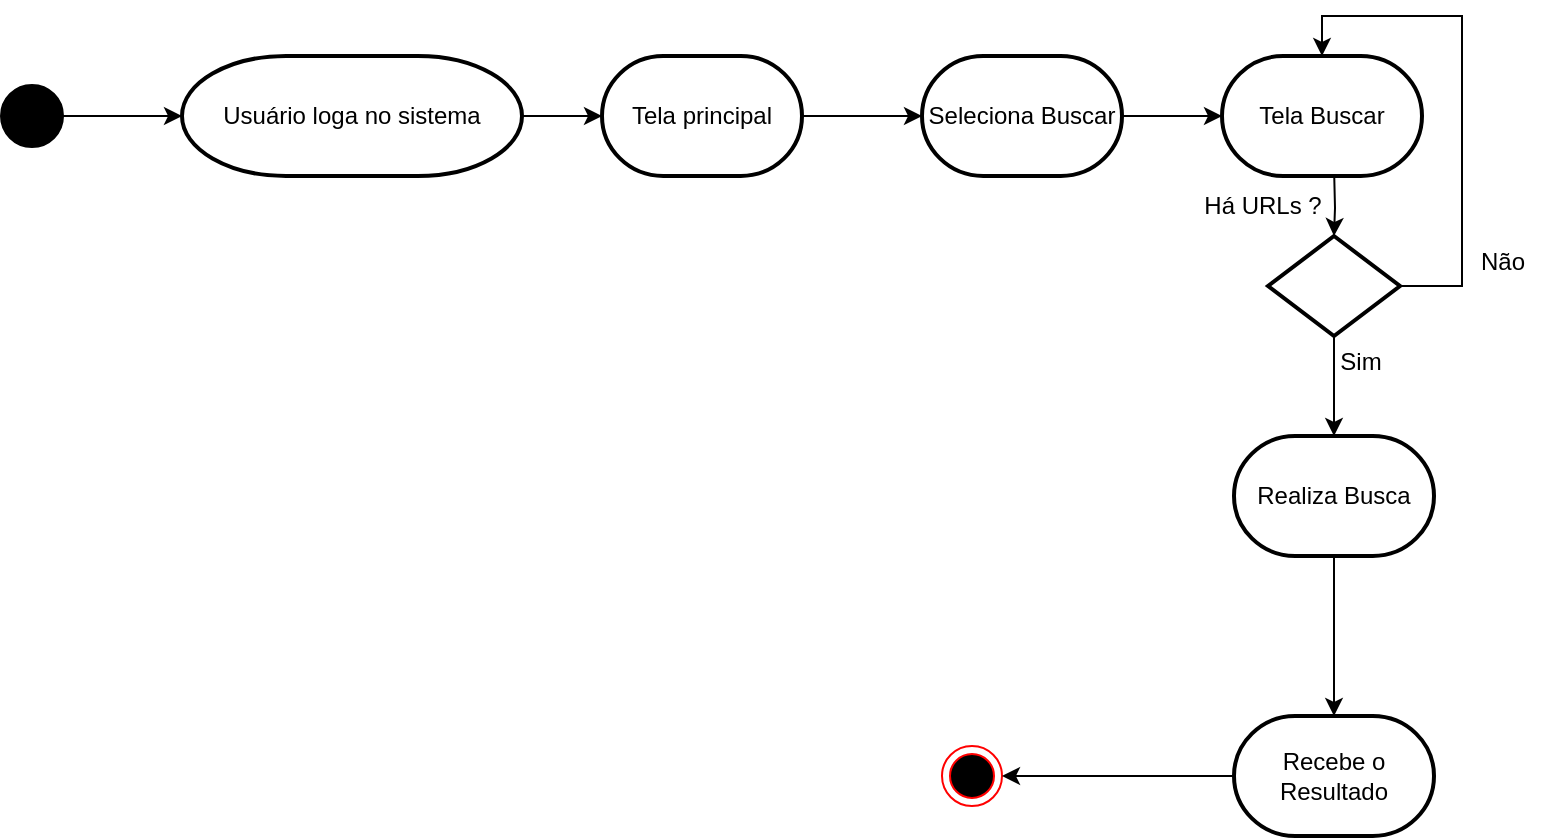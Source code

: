 <mxfile version="24.4.4" type="device" pages="2">
  <diagram name="DA - Busca" id="Gq5GCyHbxzBLcOD7tfrd">
    <mxGraphModel dx="2033" dy="804" grid="1" gridSize="10" guides="1" tooltips="1" connect="1" arrows="1" fold="1" page="1" pageScale="1" pageWidth="827" pageHeight="1169" math="0" shadow="0">
      <root>
        <mxCell id="0" />
        <mxCell id="1" parent="0" />
        <mxCell id="1sxlMIcqg3CZuI-gcWnH-1" value="" style="strokeWidth=2;html=1;shape=mxgraph.flowchart.start_2;whiteSpace=wrap;fillColor=#000000;" parent="1" vertex="1">
          <mxGeometry x="10" y="185" width="30" height="30" as="geometry" />
        </mxCell>
        <mxCell id="1sxlMIcqg3CZuI-gcWnH-9" value="" style="ellipse;html=1;shape=endState;fillColor=#000000;strokeColor=#ff0000;" parent="1" vertex="1">
          <mxGeometry x="480" y="515" width="30" height="30" as="geometry" />
        </mxCell>
        <mxCell id="1sxlMIcqg3CZuI-gcWnH-10" value="Usuário loga no sistema" style="strokeWidth=2;html=1;shape=mxgraph.flowchart.terminator;whiteSpace=wrap;" parent="1" vertex="1">
          <mxGeometry x="100" y="170" width="170" height="60" as="geometry" />
        </mxCell>
        <mxCell id="1sxlMIcqg3CZuI-gcWnH-11" style="edgeStyle=orthogonalEdgeStyle;rounded=0;orthogonalLoop=1;jettySize=auto;html=1;entryX=0;entryY=0.5;entryDx=0;entryDy=0;entryPerimeter=0;" parent="1" source="1sxlMIcqg3CZuI-gcWnH-1" target="1sxlMIcqg3CZuI-gcWnH-10" edge="1">
          <mxGeometry relative="1" as="geometry" />
        </mxCell>
        <mxCell id="1sxlMIcqg3CZuI-gcWnH-15" value="" style="edgeStyle=orthogonalEdgeStyle;rounded=0;orthogonalLoop=1;jettySize=auto;html=1;" parent="1" source="1sxlMIcqg3CZuI-gcWnH-12" target="1sxlMIcqg3CZuI-gcWnH-14" edge="1">
          <mxGeometry relative="1" as="geometry" />
        </mxCell>
        <mxCell id="1sxlMIcqg3CZuI-gcWnH-12" value="Tela principal" style="strokeWidth=2;html=1;shape=mxgraph.flowchart.terminator;whiteSpace=wrap;" parent="1" vertex="1">
          <mxGeometry x="310" y="170" width="100" height="60" as="geometry" />
        </mxCell>
        <mxCell id="1sxlMIcqg3CZuI-gcWnH-13" style="edgeStyle=orthogonalEdgeStyle;rounded=0;orthogonalLoop=1;jettySize=auto;html=1;entryX=0;entryY=0.5;entryDx=0;entryDy=0;entryPerimeter=0;" parent="1" source="1sxlMIcqg3CZuI-gcWnH-10" target="1sxlMIcqg3CZuI-gcWnH-12" edge="1">
          <mxGeometry relative="1" as="geometry" />
        </mxCell>
        <mxCell id="1sxlMIcqg3CZuI-gcWnH-17" value="" style="edgeStyle=orthogonalEdgeStyle;rounded=0;orthogonalLoop=1;jettySize=auto;html=1;" parent="1" source="7He79cvDUkQwc26Kd_zs-1" target="1sxlMIcqg3CZuI-gcWnH-16" edge="1">
          <mxGeometry relative="1" as="geometry" />
        </mxCell>
        <mxCell id="7He79cvDUkQwc26Kd_zs-9" value="" style="edgeStyle=orthogonalEdgeStyle;rounded=0;orthogonalLoop=1;jettySize=auto;html=1;" parent="1" source="1sxlMIcqg3CZuI-gcWnH-14" target="7He79cvDUkQwc26Kd_zs-8" edge="1">
          <mxGeometry relative="1" as="geometry" />
        </mxCell>
        <mxCell id="1sxlMIcqg3CZuI-gcWnH-14" value="Seleciona Buscar" style="strokeWidth=2;html=1;shape=mxgraph.flowchart.terminator;whiteSpace=wrap;" parent="1" vertex="1">
          <mxGeometry x="470" y="170" width="100" height="60" as="geometry" />
        </mxCell>
        <mxCell id="1sxlMIcqg3CZuI-gcWnH-19" value="" style="edgeStyle=orthogonalEdgeStyle;rounded=0;orthogonalLoop=1;jettySize=auto;html=1;" parent="1" source="1sxlMIcqg3CZuI-gcWnH-16" target="1sxlMIcqg3CZuI-gcWnH-18" edge="1">
          <mxGeometry relative="1" as="geometry" />
        </mxCell>
        <mxCell id="1sxlMIcqg3CZuI-gcWnH-16" value="Realiza Busca" style="strokeWidth=2;html=1;shape=mxgraph.flowchart.terminator;whiteSpace=wrap;" parent="1" vertex="1">
          <mxGeometry x="626" y="360" width="100" height="60" as="geometry" />
        </mxCell>
        <mxCell id="1sxlMIcqg3CZuI-gcWnH-20" style="edgeStyle=orthogonalEdgeStyle;rounded=0;orthogonalLoop=1;jettySize=auto;html=1;entryX=1;entryY=0.5;entryDx=0;entryDy=0;" parent="1" source="1sxlMIcqg3CZuI-gcWnH-18" target="1sxlMIcqg3CZuI-gcWnH-9" edge="1">
          <mxGeometry relative="1" as="geometry" />
        </mxCell>
        <mxCell id="1sxlMIcqg3CZuI-gcWnH-18" value="Recebe o Resultado" style="strokeWidth=2;html=1;shape=mxgraph.flowchart.terminator;whiteSpace=wrap;" parent="1" vertex="1">
          <mxGeometry x="626" y="500" width="100" height="60" as="geometry" />
        </mxCell>
        <mxCell id="7He79cvDUkQwc26Kd_zs-2" value="" style="edgeStyle=orthogonalEdgeStyle;rounded=0;orthogonalLoop=1;jettySize=auto;html=1;" parent="1" target="7He79cvDUkQwc26Kd_zs-1" edge="1">
          <mxGeometry relative="1" as="geometry">
            <mxPoint x="676" y="225" as="sourcePoint" />
            <mxPoint x="676" y="360" as="targetPoint" />
          </mxGeometry>
        </mxCell>
        <mxCell id="7He79cvDUkQwc26Kd_zs-1" value="" style="strokeWidth=2;html=1;shape=mxgraph.flowchart.decision;whiteSpace=wrap;" parent="1" vertex="1">
          <mxGeometry x="643" y="260" width="66" height="50" as="geometry" />
        </mxCell>
        <mxCell id="7He79cvDUkQwc26Kd_zs-3" value="Há URLs ?" style="text;html=1;align=center;verticalAlign=middle;resizable=0;points=[];autosize=1;strokeColor=none;fillColor=none;" parent="1" vertex="1">
          <mxGeometry x="600" y="230" width="80" height="30" as="geometry" />
        </mxCell>
        <mxCell id="7He79cvDUkQwc26Kd_zs-4" value="Sim" style="text;html=1;align=center;verticalAlign=middle;resizable=0;points=[];autosize=1;strokeColor=none;fillColor=none;" parent="1" vertex="1">
          <mxGeometry x="669" y="308" width="40" height="30" as="geometry" />
        </mxCell>
        <mxCell id="7He79cvDUkQwc26Kd_zs-8" value="Tela Buscar" style="strokeWidth=2;html=1;shape=mxgraph.flowchart.terminator;whiteSpace=wrap;" parent="1" vertex="1">
          <mxGeometry x="620" y="170" width="100" height="60" as="geometry" />
        </mxCell>
        <mxCell id="7He79cvDUkQwc26Kd_zs-10" style="edgeStyle=orthogonalEdgeStyle;rounded=0;orthogonalLoop=1;jettySize=auto;html=1;entryX=0.5;entryY=0;entryDx=0;entryDy=0;entryPerimeter=0;" parent="1" source="7He79cvDUkQwc26Kd_zs-1" target="7He79cvDUkQwc26Kd_zs-8" edge="1">
          <mxGeometry relative="1" as="geometry">
            <Array as="points">
              <mxPoint x="740" y="285" />
              <mxPoint x="740" y="150" />
              <mxPoint x="670" y="150" />
            </Array>
          </mxGeometry>
        </mxCell>
        <mxCell id="7He79cvDUkQwc26Kd_zs-11" value="Não" style="text;html=1;align=center;verticalAlign=middle;resizable=0;points=[];autosize=1;strokeColor=none;fillColor=none;" parent="1" vertex="1">
          <mxGeometry x="735" y="258" width="50" height="30" as="geometry" />
        </mxCell>
      </root>
    </mxGraphModel>
  </diagram>
  <diagram id="-9HskYVfWlEnGztUQKRb" name="DA - Atualiza">
    <mxGraphModel grid="1" page="1" gridSize="10" guides="1" tooltips="1" connect="1" arrows="1" fold="1" pageScale="1" pageWidth="827" pageHeight="1169" math="0" shadow="0">
      <root>
        <mxCell id="0" />
        <mxCell id="1" parent="0" />
        <mxCell id="xi0yPqSDtLa7Xahe5HgG-1" value="" style="strokeWidth=2;html=1;shape=mxgraph.flowchart.start_2;whiteSpace=wrap;fillColor=#000000;" vertex="1" parent="1">
          <mxGeometry x="70" y="180" width="30" height="30" as="geometry" />
        </mxCell>
        <mxCell id="xi0yPqSDtLa7Xahe5HgG-3" value="Usuário loga no sistema" style="strokeWidth=2;html=1;shape=mxgraph.flowchart.terminator;whiteSpace=wrap;" vertex="1" parent="1">
          <mxGeometry x="160" y="165" width="170" height="60" as="geometry" />
        </mxCell>
        <mxCell id="xi0yPqSDtLa7Xahe5HgG-4" style="edgeStyle=orthogonalEdgeStyle;rounded=0;orthogonalLoop=1;jettySize=auto;html=1;entryX=0;entryY=0.5;entryDx=0;entryDy=0;entryPerimeter=0;" edge="1" parent="1" source="xi0yPqSDtLa7Xahe5HgG-1" target="xi0yPqSDtLa7Xahe5HgG-3">
          <mxGeometry relative="1" as="geometry" />
        </mxCell>
        <mxCell id="xi0yPqSDtLa7Xahe5HgG-5" value="" style="edgeStyle=orthogonalEdgeStyle;rounded=0;orthogonalLoop=1;jettySize=auto;html=1;" edge="1" parent="1" source="xi0yPqSDtLa7Xahe5HgG-6" target="xi0yPqSDtLa7Xahe5HgG-9">
          <mxGeometry relative="1" as="geometry" />
        </mxCell>
        <mxCell id="xi0yPqSDtLa7Xahe5HgG-6" value="Tela principal" style="strokeWidth=2;html=1;shape=mxgraph.flowchart.terminator;whiteSpace=wrap;" vertex="1" parent="1">
          <mxGeometry x="370" y="165" width="100" height="60" as="geometry" />
        </mxCell>
        <mxCell id="xi0yPqSDtLa7Xahe5HgG-7" style="edgeStyle=orthogonalEdgeStyle;rounded=0;orthogonalLoop=1;jettySize=auto;html=1;entryX=0;entryY=0.5;entryDx=0;entryDy=0;entryPerimeter=0;" edge="1" parent="1" source="xi0yPqSDtLa7Xahe5HgG-3" target="xi0yPqSDtLa7Xahe5HgG-6">
          <mxGeometry relative="1" as="geometry" />
        </mxCell>
        <mxCell id="_UFVZ0mPXlDZMLJ-G8Tc-2" value="" style="edgeStyle=orthogonalEdgeStyle;rounded=0;orthogonalLoop=1;jettySize=auto;html=1;" edge="1" parent="1" source="xi0yPqSDtLa7Xahe5HgG-9" target="_UFVZ0mPXlDZMLJ-G8Tc-1">
          <mxGeometry relative="1" as="geometry" />
        </mxCell>
        <mxCell id="xi0yPqSDtLa7Xahe5HgG-9" value="Seleciona AtualizarURLs" style="strokeWidth=2;html=1;shape=mxgraph.flowchart.terminator;whiteSpace=wrap;" vertex="1" parent="1">
          <mxGeometry x="530" y="165" width="100" height="60" as="geometry" />
        </mxCell>
        <mxCell id="_UFVZ0mPXlDZMLJ-G8Tc-5" value="" style="edgeStyle=orthogonalEdgeStyle;rounded=0;orthogonalLoop=1;jettySize=auto;html=1;" edge="1" parent="1" source="_UFVZ0mPXlDZMLJ-G8Tc-1" target="_UFVZ0mPXlDZMLJ-G8Tc-4">
          <mxGeometry relative="1" as="geometry" />
        </mxCell>
        <mxCell id="_UFVZ0mPXlDZMLJ-G8Tc-1" value="Tela de Atualizar" style="strokeWidth=2;html=1;shape=mxgraph.flowchart.terminator;whiteSpace=wrap;" vertex="1" parent="1">
          <mxGeometry x="680" y="165" width="100" height="60" as="geometry" />
        </mxCell>
        <mxCell id="_UFVZ0mPXlDZMLJ-G8Tc-4" value="Insere as URLs" style="strokeWidth=2;html=1;shape=mxgraph.flowchart.terminator;whiteSpace=wrap;" vertex="1" parent="1">
          <mxGeometry x="680" y="280" width="100" height="60" as="geometry" />
        </mxCell>
        <mxCell id="_UFVZ0mPXlDZMLJ-G8Tc-12" style="edgeStyle=orthogonalEdgeStyle;rounded=0;orthogonalLoop=1;jettySize=auto;html=1;entryX=1;entryY=0.5;entryDx=0;entryDy=0;" edge="1" parent="1" source="_UFVZ0mPXlDZMLJ-G8Tc-6" target="_UFVZ0mPXlDZMLJ-G8Tc-11">
          <mxGeometry relative="1" as="geometry" />
        </mxCell>
        <mxCell id="_UFVZ0mPXlDZMLJ-G8Tc-6" value="" style="strokeWidth=2;html=1;shape=mxgraph.flowchart.decision;whiteSpace=wrap;" vertex="1" parent="1">
          <mxGeometry x="695" y="390" width="70" height="40" as="geometry" />
        </mxCell>
        <mxCell id="_UFVZ0mPXlDZMLJ-G8Tc-7" style="edgeStyle=orthogonalEdgeStyle;rounded=0;orthogonalLoop=1;jettySize=auto;html=1;entryX=0.5;entryY=0;entryDx=0;entryDy=0;entryPerimeter=0;" edge="1" parent="1" source="_UFVZ0mPXlDZMLJ-G8Tc-4" target="_UFVZ0mPXlDZMLJ-G8Tc-6">
          <mxGeometry relative="1" as="geometry" />
        </mxCell>
        <mxCell id="_UFVZ0mPXlDZMLJ-G8Tc-8" value="Formatação válida?" style="text;html=1;align=center;verticalAlign=middle;resizable=0;points=[];autosize=1;strokeColor=none;fillColor=none;" vertex="1" parent="1">
          <mxGeometry x="605" y="368" width="130" height="30" as="geometry" />
        </mxCell>
        <mxCell id="_UFVZ0mPXlDZMLJ-G8Tc-9" style="edgeStyle=orthogonalEdgeStyle;rounded=0;orthogonalLoop=1;jettySize=auto;html=1;entryX=1;entryY=0.5;entryDx=0;entryDy=0;entryPerimeter=0;exitX=1;exitY=0.5;exitDx=0;exitDy=0;exitPerimeter=0;" edge="1" parent="1" source="_UFVZ0mPXlDZMLJ-G8Tc-6" target="_UFVZ0mPXlDZMLJ-G8Tc-1">
          <mxGeometry relative="1" as="geometry">
            <Array as="points">
              <mxPoint x="800" y="410" />
              <mxPoint x="800" y="195" />
            </Array>
          </mxGeometry>
        </mxCell>
        <mxCell id="_UFVZ0mPXlDZMLJ-G8Tc-10" value="Não" style="text;html=1;align=center;verticalAlign=middle;resizable=0;points=[];autosize=1;strokeColor=none;fillColor=none;" vertex="1" parent="1">
          <mxGeometry x="755" y="408" width="50" height="30" as="geometry" />
        </mxCell>
        <mxCell id="_UFVZ0mPXlDZMLJ-G8Tc-11" value="" style="ellipse;html=1;shape=endState;fillColor=#000000;strokeColor=#ff0000;" vertex="1" parent="1">
          <mxGeometry x="510" y="395" width="30" height="30" as="geometry" />
        </mxCell>
        <mxCell id="_UFVZ0mPXlDZMLJ-G8Tc-13" value="Sim" style="text;html=1;align=center;verticalAlign=middle;resizable=0;points=[];autosize=1;strokeColor=none;fillColor=none;" vertex="1" parent="1">
          <mxGeometry x="660" y="408" width="40" height="30" as="geometry" />
        </mxCell>
      </root>
    </mxGraphModel>
  </diagram>
</mxfile>
